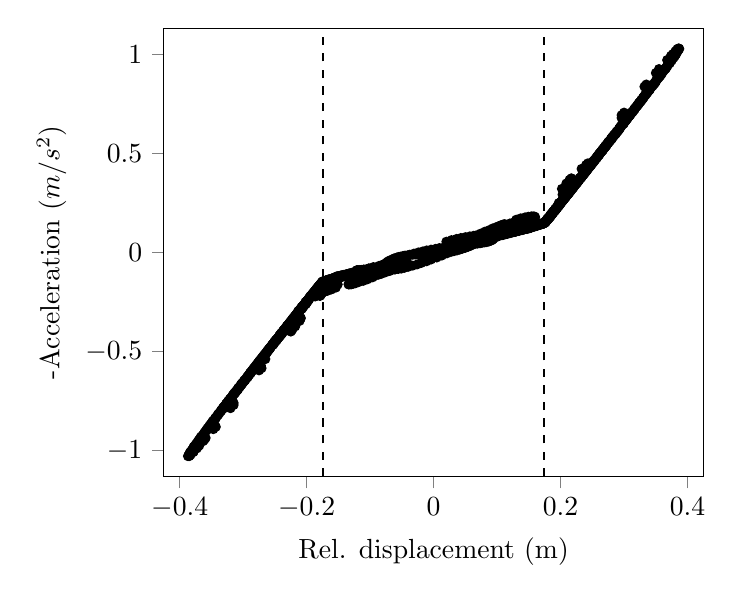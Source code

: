 % This file was created by matplotlib2tikz v0.6.13.
\begin{tikzpicture}

\begin{axis}[
xlabel={Rel. displacement (m)},
ylabel={-Acceleration $(m/s^2)$},
xmin=-0.425, xmax=0.425,
ymin=-1.132, ymax=1.132,
%xtick={-0.5,-0.4,-0.3,-0.2,-0.1,0,0.1,0.2,0.3,0.4,0.5},
xtick={-0.4,-0.2,0,0.2,0.4},
%xticklabels={,−0.4,−0.2,0,0.2,0.4,},
ytick={-1.5,-1,-0.5,0,0.5,1,1.5},
minor xtick={},
minor ytick={},
tick align=outside,
tick pos=left,
x grid style={lightgray!92.026!black},
y grid style={lightgray!92.026!black}
]
\addplot [line width=1.5pt, black, mark=*, mark size=1, mark options={solid}, only marks, forget plot]
table {%
-0.086 -0.068
-0.095 -0.074
-0.102 -0.081
-0.11 -0.087
-0.116 -0.092
-0.122 -0.097
-0.128 -0.102
-0.133 -0.106
-0.137 -0.11
-0.141 -0.113
-0.144 -0.115
-0.146 -0.117
-0.147 -0.119
-0.148 -0.119
-0.148 -0.119
-0.147 -0.119
-0.146 -0.118
-0.143 -0.116
-0.141 -0.114
-0.137 -0.111
-0.133 -0.108
-0.128 -0.104
-0.122 -0.1
-0.116 -0.095
-0.109 -0.09
-0.101 -0.084
-0.094 -0.077
-0.085 -0.071
0.093 0.074
0.102 0.081
0.109 0.087
0.116 0.093
0.123 0.099
0.129 0.104
0.134 0.108
0.139 0.112
0.143 0.116
0.147 0.118
0.149 0.121
0.151 0.122
0.152 0.123
0.152 0.124
0.152 0.124
0.151 0.123
0.149 0.122
0.146 0.12
0.143 0.117
0.138 0.114
0.133 0.11
0.128 0.106
0.122 0.101
0.115 0.095
0.107 0.089
0.1 0.083
-0.102 -0.081
-0.11 -0.088
-0.118 -0.095
-0.125 -0.1
-0.131 -0.106
-0.137 -0.111
-0.142 -0.115
-0.146 -0.119
-0.15 -0.122
-0.153 -0.125
-0.155 -0.127
-0.156 -0.128
-0.157 -0.128
-0.157 -0.128
-0.156 -0.128
-0.154 -0.127
-0.151 -0.125
-0.148 -0.122
-0.144 -0.119
-0.139 -0.115
-0.133 -0.111
-0.127 -0.106
-0.12 -0.1
-0.112 -0.094
-0.104 -0.088
0.112 0.091
0.12 0.097
0.128 0.103
0.134 0.109
0.14 0.114
0.146 0.119
0.15 0.123
0.154 0.126
0.157 0.129
0.159 0.131
0.161 0.133
0.162 0.133
0.161 0.133
0.16 0.133
0.159 0.132
0.156 0.13
0.153 0.127
0.148 0.124
0.143 0.12
0.138 0.115
0.131 0.11
0.124 0.104
0.116 0.098
0.108 0.091
-0.116 -0.094
-0.124 -0.101
-0.132 -0.108
-0.139 -0.114
-0.145 -0.119
-0.15 -0.124
-0.155 -0.128
-0.159 -0.131
-0.162 -0.134
-0.164 -0.136
-0.166 -0.138
-0.167 -0.138
-0.166 -0.139
-0.165 -0.138
-0.163 -0.136
-0.161 -0.134
-0.157 -0.132
-0.152 -0.128
-0.147 -0.124
-0.141 -0.119
-0.135 -0.114
-0.127 -0.108
-0.119 -0.101
0.129 0.106
0.137 0.113
0.144 0.119
0.15 0.125
0.156 0.129
0.161 0.134
0.165 0.137
0.168 0.14
0.17 0.142
0.171 0.143
0.172 0.144
0.171 0.144
0.17 0.143
0.168 0.141
0.165 0.139
0.161 0.136
0.156 0.132
0.15 0.128
0.144 0.123
0.137 0.117
0.129 0.11
-0.136 -0.113
-0.144 -0.12
-0.151 -0.126
-0.157 -0.131
-0.163 -0.136
-0.167 -0.14
-0.171 -0.144
-0.174 -0.146
-0.176 -0.153
-0.177 -0.157
-0.177 -0.157
-0.176 -0.154
-0.174 -0.148
-0.172 -0.145
-0.168 -0.143
-0.163 -0.139
-0.158 -0.135
-0.152 -0.129
-0.145 -0.124
-0.137 -0.117
0.137 0.114
0.146 0.122
0.153 0.128
0.16 0.134
0.166 0.139
0.171 0.144
0.175 0.15
0.178 0.162
0.181 0.171
0.182 0.176
0.182 0.176
0.181 0.173
0.179 0.165
0.176 0.153
0.172 0.146
0.167 0.142
0.161 0.137
0.155 0.132
0.147 0.126
0.139 0.119
-0.142 -0.119
-0.151 -0.127
-0.158 -0.133
-0.165 -0.139
-0.171 -0.144
-0.176 -0.151
-0.18 -0.167
-0.182 -0.178
-0.184 -0.186
-0.185 -0.188
-0.185 -0.187
-0.183 -0.181
-0.18 -0.17
-0.177 -0.156
-0.172 -0.146
-0.166 -0.141
-0.16 -0.135
-0.152 -0.129
-0.144 -0.122
0.149 0.126
0.157 0.132
0.164 0.138
0.17 0.144
0.175 0.15
0.179 0.166
0.183 0.179
0.185 0.188
0.186 0.192
0.186 0.191
0.184 0.186
0.182 0.176
0.178 0.162
0.174 0.147
0.169 0.142
0.162 0.137
0.155 0.13
0.147 0.124
-0.146 -0.123
-0.154 -0.13
-0.161 -0.136
-0.167 -0.142
-0.173 -0.146
-0.177 -0.159
-0.181 -0.173
-0.184 -0.182
-0.185 -0.188
-0.185 -0.188
-0.184 -0.185
-0.182 -0.176
-0.179 -0.164
-0.175 -0.148
-0.17 -0.142
-0.164 -0.137
-0.157 -0.132
-0.149 -0.125
0.141 0.119
0.149 0.126
0.157 0.132
0.163 0.138
0.169 0.143
0.174 0.147
0.178 0.161
0.181 0.172
0.183 0.179
0.184 0.182
0.183 0.181
0.182 0.175
0.18 0.166
0.176 0.152
0.172 0.144
0.166 0.139
0.16 0.134
0.153 0.128
0.145 0.121
-0.143 -0.121
-0.151 -0.127
-0.158 -0.133
-0.164 -0.138
-0.17 -0.143
-0.174 -0.147
-0.178 -0.161
-0.181 -0.171
-0.182 -0.177
-0.183 -0.179
-0.182 -0.176
-0.18 -0.17
-0.178 -0.159
-0.174 -0.146
-0.169 -0.142
-0.164 -0.138
-0.158 -0.132
-0.15 -0.126
-0.143 -0.12
0.145 0.122
0.153 0.129
0.16 0.135
0.166 0.14
0.171 0.144
0.176 0.151
0.179 0.165
0.181 0.174
0.183 0.179
0.183 0.18
0.182 0.177
0.18 0.169
0.177 0.158
0.173 0.146
0.168 0.142
0.163 0.137
0.156 0.132
0.149 0.126
0.14 0.119
-0.149 -0.125
-0.157 -0.132
-0.164 -0.138
-0.17 -0.143
-0.175 -0.148
-0.179 -0.164
-0.182 -0.176
-0.184 -0.184
-0.185 -0.187
-0.184 -0.186
-0.183 -0.181
-0.181 -0.171
-0.177 -0.157
-0.172 -0.146
-0.167 -0.142
-0.161 -0.137
-0.153 -0.131
-0.145 -0.124
0.149 0.125
0.157 0.132
0.164 0.138
0.17 0.144
0.176 0.153
0.18 0.17
0.184 0.183
0.186 0.193
0.187 0.197
0.187 0.197
0.186 0.192
0.183 0.182
0.18 0.168
0.175 0.151
0.17 0.144
0.163 0.139
0.156 0.133
0.148 0.126
-0.152 -0.128
-0.16 -0.135
-0.167 -0.141
-0.173 -0.147
-0.179 -0.165
-0.183 -0.182
-0.187 -0.195
-0.189 -0.203
-0.19 -0.207
-0.189 -0.205
-0.188 -0.199
-0.185 -0.188
-0.181 -0.172
-0.176 -0.153
-0.169 -0.144
-0.163 -0.139
-0.155 -0.132
0.157 0.133
0.165 0.14
0.172 0.146
0.178 0.161
0.183 0.181
0.187 0.196
0.19 0.207
0.191 0.213
0.191 0.213
0.19 0.209
0.188 0.199
0.184 0.185
0.179 0.166
0.173 0.147
0.167 0.142
0.159 0.135
-0.155 -0.132
-0.163 -0.139
-0.171 -0.145
-0.177 -0.159
-0.182 -0.179
-0.187 -0.196
-0.19 -0.208
-0.192 -0.215
-0.192 -0.216
-0.191 -0.213
-0.189 -0.205
-0.186 -0.191
-0.181 -0.173
-0.175 -0.151
-0.169 -0.143
-0.161 -0.137
0.162 0.138
0.169 0.144
0.176 0.154
0.182 0.176
0.186 0.193
0.189 0.206
0.191 0.214
0.192 0.217
0.192 0.214
0.19 0.207
0.187 0.194
0.182 0.177
0.177 0.156
0.17 0.144
0.163 0.138
0.155 0.131
-0.16 -0.136
-0.168 -0.143
-0.174 -0.149
-0.18 -0.171
-0.185 -0.189
-0.189 -0.203
-0.191 -0.212
-0.192 -0.216
-0.192 -0.214
-0.19 -0.208
-0.187 -0.197
-0.183 -0.181
-0.178 -0.16
-0.172 -0.145
-0.164 -0.139
-0.156 -0.132
0.158 0.134
0.166 0.141
0.173 0.147
0.179 0.166
0.184 0.186
0.188 0.2
0.191 0.211
0.192 0.216
0.192 0.215
0.191 0.21
0.188 0.2
0.184 0.185
0.179 0.166
0.173 0.147
0.166 0.141
0.158 0.134
-0.157 -0.133
-0.165 -0.14
-0.172 -0.147
-0.178 -0.164
-0.184 -0.184
-0.188 -0.2
-0.191 -0.211
-0.192 -0.217
-0.192 -0.218
-0.191 -0.214
-0.189 -0.204
-0.185 -0.19
-0.18 -0.171
-0.175 -0.148
-0.168 -0.143
-0.16 -0.136
0.157 0.134
0.166 0.141
0.173 0.147
0.179 0.167
0.185 0.188
0.189 0.204
0.192 0.216
0.193 0.222
0.194 0.223
0.192 0.218
0.19 0.209
0.186 0.194
0.181 0.175
0.175 0.152
0.168 0.144
0.16 0.137
-0.16 -0.136
-0.168 -0.143
-0.175 -0.152
-0.182 -0.177
-0.187 -0.197
-0.191 -0.213
-0.194 -0.223
-0.195 -0.228
-0.195 -0.228
-0.193 -0.222
-0.191 -0.211
-0.186 -0.195
-0.181 -0.175
-0.175 -0.15
-0.167 -0.143
-0.159 -0.136
0.164 0.14
0.172 0.147
0.179 0.168
0.185 0.192
0.19 0.21
0.194 0.224
0.196 0.232
0.197 0.235
0.196 0.232
0.194 0.223
0.19 0.209
0.185 0.191
0.179 0.168
0.172 0.147
0.164 0.14
-0.171 -0.146
-0.178 -0.164
-0.185 -0.189
-0.19 -0.209
-0.194 -0.225
-0.197 -0.235
-0.198 -0.239
-0.197 -0.238
-0.196 -0.231
-0.192 -0.219
-0.188 -0.201
-0.182 -0.179
-0.175 -0.152
-0.167 -0.143
0.17 0.146
0.178 0.162
0.184 0.188
0.19 0.21
0.194 0.226
0.197 0.237
0.198 0.242
0.198 0.242
0.197 0.236
0.194 0.224
0.189 0.207
0.184 0.185
0.177 0.158
0.169 0.144
-0.17 -0.146
-0.178 -0.162
-0.185 -0.189
-0.19 -0.211
-0.195 -0.227
-0.197 -0.239
-0.199 -0.244
-0.199 -0.244
-0.197 -0.238
-0.194 -0.226
-0.19 -0.209
-0.184 -0.187
-0.178 -0.161
-0.17 -0.145
0.17 0.146
0.178 0.164
0.185 0.19
0.191 0.212
0.195 0.229
0.198 0.24
0.199 0.246
0.199 0.245
0.198 0.239
0.195 0.227
0.19 0.21
0.185 0.188
0.178 0.161
0.17 0.145
-0.171 -0.147
-0.179 -0.167
-0.186 -0.194
-0.191 -0.215
-0.196 -0.232
-0.198 -0.243
-0.2 -0.248
-0.2 -0.247
-0.198 -0.24
-0.195 -0.227
-0.19 -0.21
-0.184 -0.187
-0.177 -0.16
-0.169 -0.145
0.173 0.148
0.181 0.174
0.187 0.199
0.193 0.22
0.197 0.236
0.199 0.246
0.2 0.25
0.2 0.248
0.198 0.24
0.195 0.227
0.19 0.208
0.184 0.184
0.176 0.156
-0.176 -0.155
-0.183 -0.184
-0.19 -0.209
-0.195 -0.228
-0.198 -0.243
-0.201 -0.251
-0.201 -0.254
-0.2 -0.25
-0.198 -0.24
-0.194 -0.225
-0.189 -0.204
-0.182 -0.179
-0.174 -0.149
0.18 0.171
0.187 0.198
0.193 0.221
0.197 0.239
0.201 0.251
0.202 0.257
0.202 0.257
0.2 0.25
0.197 0.238
0.193 0.22
0.187 0.197
0.18 0.169
-0.177 -0.161
-0.185 -0.191
-0.192 -0.217
-0.197 -0.237
-0.2 -0.251
-0.203 -0.26
-0.203 -0.262
-0.202 -0.258
-0.2 -0.247
-0.196 -0.231
-0.19 -0.21
-0.183 -0.183
-0.175 -0.153
0.176 0.156
0.184 0.188
0.191 0.215
0.197 0.236
0.201 0.252
0.203 0.262
0.204 0.266
0.204 0.263
0.201 0.254
0.198 0.239
0.192 0.218
0.186 0.192
0.178 0.162
-0.184 -0.188
-0.191 -0.216
-0.197 -0.238
-0.201 -0.255
-0.204 -0.265
-0.205 -0.269
-0.205 -0.267
-0.202 -0.258
-0.199 -0.244
-0.193 -0.223
-0.187 -0.197
-0.179 -0.167
0.185 0.192
0.192 0.219
0.198 0.242
0.202 0.258
0.205 0.269
0.206 0.272
0.205 0.27
0.203 0.261
0.199 0.245
0.194 0.224
0.187 0.198
0.179 0.167
-0.187 -0.198
-0.194 -0.225
-0.199 -0.247
-0.203 -0.263
-0.206 -0.272
-0.207 -0.275
-0.206 -0.271
-0.203 -0.261
-0.199 -0.245
-0.193 -0.222
-0.186 -0.195
0.181 0.176
0.189 0.207
0.196 0.233
0.201 0.254
0.205 0.268
0.207 0.276
0.207 0.277
0.206 0.272
0.203 0.26
0.198 0.242
0.192 0.218
0.185 0.189
-0.184 -0.189
-0.192 -0.219
-0.198 -0.243
-0.203 -0.262
-0.206 -0.274
-0.208 -0.279
-0.207 -0.278
-0.205 -0.271
-0.202 -0.256
-0.197 -0.236
-0.19 -0.21
-0.182 -0.179
0.188 0.205
0.195 0.232
0.201 0.255
0.205 0.27
0.208 0.28
0.208 0.282
0.207 0.278
0.205 0.268
0.2 0.251
0.194 0.227
0.187 0.199
-0.185 -0.193
-0.193 -0.223
-0.199 -0.248
-0.204 -0.267
-0.208 -0.28
-0.209 -0.285
-0.209 -0.284
-0.207 -0.276
-0.203 -0.262
-0.198 -0.241
-0.191 -0.215
0.191 0.217
0.198 0.244
0.204 0.265
0.208 0.28
0.21 0.288
0.21 0.289
0.209 0.283
0.205 0.27
0.2 0.251
0.194 0.226
0.186 0.196
-0.191 -0.214
-0.198 -0.242
-0.204 -0.265
-0.208 -0.281
-0.21 -0.29
-0.211 -0.292
-0.21 -0.288
-0.207 -0.276
-0.202 -0.258
-0.196 -0.234
-0.188 -0.204
0.191 0.214
0.198 0.243
0.204 0.267
0.208 0.283
0.211 0.293
0.212 0.296
0.211 0.292
0.208 0.28
0.203 0.263
0.197 0.238
0.189 0.209
-0.192 -0.219
-0.199 -0.248
-0.205 -0.271
-0.209 -0.287
-0.212 -0.297
-0.213 -0.299
-0.211 -0.294
-0.208 -0.283
-0.204 -0.264
-0.197 -0.239
-0.189 -0.209
0.194 0.227
0.201 0.255
0.207 0.277
0.211 0.293
0.213 0.301
0.213 0.302
0.212 0.296
0.208 0.283
0.203 0.263
0.197 0.236
-0.197 -0.238
-0.204 -0.265
-0.209 -0.285
-0.212 -0.299
-0.214 -0.305
-0.214 -0.304
-0.212 -0.295
-0.208 -0.28
-0.202 -0.258
-0.195 -0.23
0.192 0.221
0.2 0.252
0.206 0.276
0.211 0.294
0.214 0.305
0.215 0.308
0.214 0.304
0.211 0.293
0.206 0.275
0.2 0.25
0.192 0.219
-0.197 -0.239
-0.204 -0.267
-0.21 -0.288
-0.213 -0.303
-0.215 -0.31
-0.215 -0.31
-0.213 -0.302
-0.21 -0.287
-0.204 -0.266
-0.197 -0.238
0.194 0.228
0.202 0.258
0.208 0.283
0.213 0.3
0.215 0.311
0.216 0.314
0.215 0.309
0.212 0.297
0.207 0.278
0.201 0.252
-0.2 -0.252
-0.207 -0.278
-0.212 -0.298
-0.215 -0.311
-0.217 -0.316
-0.216 -0.314
-0.214 -0.304
-0.209 -0.287
-0.203 -0.263
-0.196 -0.233
0.199 0.248
0.206 0.276
0.212 0.298
0.216 0.312
0.217 0.319
0.217 0.318
0.215 0.31
0.211 0.294
0.205 0.271
0.198 0.242
-0.199 -0.247
-0.206 -0.277
-0.212 -0.299
-0.216 -0.314
-0.218 -0.322
-0.218 -0.322
-0.216 -0.314
-0.212 -0.299
-0.207 -0.276
-0.199 -0.247
0.2 0.25
0.207 0.28
0.213 0.302
0.217 0.318
0.219 0.325
0.219 0.325
0.217 0.317
0.213 0.301
0.207 0.279
0.2 0.249
-0.201 -0.257
-0.209 -0.286
-0.214 -0.308
-0.218 -0.322
-0.22 -0.329
-0.22 -0.328
-0.217 -0.319
-0.213 -0.302
-0.207 -0.278
-0.199 -0.248
0.204 0.267
0.211 0.294
0.216 0.315
0.219 0.328
0.221 0.332
0.22 0.329
0.217 0.318
0.213 0.3
0.206 0.274
-0.207 -0.279
-0.214 -0.305
-0.218 -0.323
-0.221 -0.333
-0.222 -0.335
-0.22 -0.33
-0.217 -0.316
-0.211 -0.295
-0.204 -0.266
0.203 0.264
0.211 0.294
0.217 0.316
0.22 0.331
0.222 0.338
0.222 0.337
0.22 0.327
0.215 0.31
0.209 0.286
-0.208 -0.283
-0.215 -0.31
-0.22 -0.328
-0.222 -0.339
-0.223 -0.341
-0.222 -0.336
-0.218 -0.322
-0.213 -0.301
-0.205 -0.272
0.206 0.274
0.213 0.303
0.219 0.325
0.222 0.339
0.224 0.344
0.223 0.342
0.22 0.331
0.216 0.312
0.209 0.286
-0.212 -0.299
-0.218 -0.322
-0.222 -0.339
-0.224 -0.347
-0.224 -0.346
-0.222 -0.337
-0.218 -0.321
-0.212 -0.296
0.211 0.296
0.218 0.321
0.222 0.339
0.225 0.349
0.225 0.35
0.223 0.343
0.219 0.327
0.214 0.304
-0.211 -0.296
-0.218 -0.322
-0.223 -0.341
-0.225 -0.351
-0.226 -0.353
-0.224 -0.347
-0.221 -0.332
-0.215 -0.309
-0.207 -0.279
0.212 0.299
0.219 0.325
0.223 0.344
0.226 0.354
0.227 0.356
0.225 0.349
0.221 0.334
0.215 0.311
-0.213 -0.305
-0.22 -0.331
-0.225 -0.349
-0.227 -0.358
-0.227 -0.359
-0.225 -0.351
-0.221 -0.335
-0.215 -0.311
0.215 0.313
0.222 0.338
0.226 0.354
0.228 0.362
0.228 0.361
0.226 0.352
0.221 0.334
0.214 0.308
-0.218 -0.324
-0.224 -0.347
-0.228 -0.361
-0.229 -0.366
-0.228 -0.362
-0.225 -0.35
-0.22 -0.33
-0.213 -0.301
0.214 0.31
0.221 0.337
0.226 0.356
0.229 0.367
0.23 0.369
0.228 0.362
0.224 0.346
0.218 0.322
-0.219 -0.327
-0.225 -0.35
-0.229 -0.366
-0.231 -0.372
-0.23 -0.369
-0.227 -0.358
-0.222 -0.338
-0.215 -0.31
0.216 0.317
0.223 0.344
0.228 0.363
0.231 0.373
0.231 0.375
0.229 0.367
0.225 0.35
0.219 0.325
-0.222 -0.339
-0.228 -0.361
-0.231 -0.374
-0.232 -0.378
-0.231 -0.374
-0.227 -0.36
-0.222 -0.337
0.221 0.335
0.227 0.359
0.231 0.375
0.233 0.381
0.232 0.379
0.229 0.367
0.224 0.346
0.217 0.318
-0.22 -0.333
-0.227 -0.359
-0.231 -0.376
-0.233 -0.384
-0.233 -0.383
-0.231 -0.372
-0.226 -0.353
-0.219 -0.325
0.22 0.334
0.227 0.36
0.232 0.378
0.234 0.387
0.234 0.386
0.232 0.376
0.227 0.357
0.22 0.33
-0.221 -0.337
-0.228 -0.364
-0.233 -0.381
-0.235 -0.39
-0.235 -0.389
-0.232 -0.379
-0.227 -0.36
-0.22 -0.332
0.223 0.343
0.229 0.369
0.234 0.386
0.236 0.393
0.235 0.392
0.233 0.38
0.227 0.36
0.22 0.331
-0.225 -0.351
-0.231 -0.376
-0.235 -0.391
-0.237 -0.397
-0.236 -0.393
-0.233 -0.38
-0.227 -0.358
0.228 0.362
0.233 0.384
0.237 0.397
0.237 0.4
0.236 0.393
0.232 0.378
0.226 0.353
-0.224 -0.346
-0.231 -0.374
-0.236 -0.393
-0.238 -0.402
-0.238 -0.402
-0.235 -0.392
-0.231 -0.372
-0.223 -0.344
0.228 0.363
0.234 0.387
0.238 0.402
0.239 0.406
0.238 0.402
0.234 0.387
0.228 0.363
-0.225 -0.352
-0.232 -0.38
-0.237 -0.399
-0.24 -0.409
-0.24 -0.408
-0.237 -0.398
-0.232 -0.378
-0.225 -0.35
0.23 0.373
0.236 0.396
0.24 0.409
0.241 0.413
0.239 0.406
0.235 0.39
0.228 0.364
-0.229 -0.367
-0.235 -0.393
-0.24 -0.409
-0.241 -0.416
-0.241 -0.412
-0.237 -0.399
-0.231 -0.376
0.228 0.363
0.235 0.391
0.24 0.41
0.242 0.419
0.242 0.417
0.239 0.405
0.233 0.384
-0.235 -0.391
-0.24 -0.411
-0.243 -0.421
-0.243 -0.421
-0.24 -0.411
-0.235 -0.39
-0.228 -0.361
0.235 0.393
0.241 0.413
0.243 0.424
0.243 0.424
0.241 0.414
0.236 0.395
0.229 0.365
-0.236 -0.397
-0.241 -0.417
-0.244 -0.427
-0.244 -0.427
-0.242 -0.417
-0.237 -0.397
0.238 0.402
0.243 0.422
0.245 0.431
0.245 0.43
0.242 0.419
0.237 0.397
-0.232 -0.382
-0.239 -0.41
-0.244 -0.427
-0.246 -0.435
-0.245 -0.432
-0.242 -0.418
-0.236 -0.395
0.235 0.393
0.242 0.419
0.246 0.434
0.247 0.438
0.245 0.432
0.241 0.416
0.235 0.39
-0.238 -0.406
-0.244 -0.428
-0.247 -0.44
-0.248 -0.441
-0.245 -0.431
-0.24 -0.411
0.235 0.392
0.242 0.42
0.247 0.438
0.248 0.445
0.248 0.441
0.244 0.427
0.238 0.402
-0.239 -0.41
-0.245 -0.433
-0.249 -0.446
-0.249 -0.447
-0.247 -0.438
-0.242 -0.419
0.237 0.4
0.244 0.428
0.248 0.445
0.25 0.451
0.249 0.447
0.245 0.432
0.239 0.406
-0.243 -0.422
-0.248 -0.443
-0.251 -0.454
-0.251 -0.453
-0.248 -0.441
-0.242 -0.419
0.241 0.418
0.248 0.442
0.251 0.455
0.252 0.457
0.249 0.449
0.245 0.429
-0.241 -0.415
-0.247 -0.441
-0.251 -0.457
-0.253 -0.461
-0.251 -0.454
-0.246 -0.437
-0.239 -0.409
0.24 0.414
0.247 0.442
0.252 0.459
0.253 0.464
0.252 0.459
0.248 0.443
0.241 0.415
-0.241 -0.416
-0.248 -0.444
-0.252 -0.461
-0.254 -0.468
-0.253 -0.463
-0.249 -0.447
-0.242 -0.42
0.242 0.42
0.249 0.448
0.253 0.465
0.255 0.471
0.254 0.466
0.25 0.449
0.243 0.422
-0.243 -0.426
-0.25 -0.453
-0.254 -0.469
-0.256 -0.474
-0.254 -0.468
-0.25 -0.45
-0.242 -0.422
0.245 0.434
0.252 0.46
0.256 0.474
0.257 0.477
0.254 0.469
0.249 0.449
-0.248 -0.445
-0.254 -0.468
-0.257 -0.48
-0.257 -0.48
-0.254 -0.468
-0.249 -0.446
0.251 0.456
0.256 0.476
0.258 0.484
0.257 0.481
0.254 0.465
0.247 0.439
-0.247 -0.442
-0.254 -0.469
-0.258 -0.484
-0.259 -0.488
-0.257 -0.479
-0.252 -0.46
0.251 0.459
0.257 0.48
0.26 0.49
0.259 0.489
0.256 0.475
0.25 0.45
-0.249 -0.448
-0.256 -0.475
-0.26 -0.491
-0.261 -0.494
-0.259 -0.486
-0.254 -0.466
0.254 0.469
0.259 0.489
0.261 0.498
0.261 0.494
0.257 0.479
0.25 0.452
-0.252 -0.462
-0.259 -0.487
-0.262 -0.5
-0.262 -0.5
-0.259 -0.489
-0.253 -0.465
0.251 0.457
0.258 0.485
0.262 0.501
0.263 0.505
0.261 0.496
0.256 0.476
-0.258 -0.484
-0.262 -0.502
-0.264 -0.508
-0.263 -0.502
-0.258 -0.484
0.258 0.484
0.263 0.504
0.265 0.512
0.264 0.507
0.26 0.49
-0.258 -0.486
-0.263 -0.506
-0.266 -0.515
-0.265 -0.511
-0.261 -0.495
-0.254 -0.467
0.259 0.489
0.264 0.51
0.267 0.518
0.266 0.514
0.261 0.498
-0.26 -0.494
-0.265 -0.514
-0.267 -0.522
-0.266 -0.517
-0.262 -0.499
0.262 0.501
0.267 0.52
0.268 0.526
0.267 0.519
0.262 0.499
-0.264 -0.51
-0.268 -0.525
-0.269 -0.529
-0.267 -0.519
-0.261 -0.497
0.26 0.494
0.266 0.519
0.27 0.531
0.27 0.531
0.266 0.518
0.26 0.492
-0.263 -0.507
-0.269 -0.528
-0.271 -0.536
-0.27 -0.531
-0.265 -0.514
0.267 0.52
0.271 0.536
0.272 0.539
0.269 0.529
0.263 0.506
-0.264 -0.51
-0.27 -0.533
-0.273 -0.543
-0.272 -0.54
-0.268 -0.523
0.268 0.527
0.273 0.543
0.273 0.546
0.271 0.536
0.265 0.513
-0.267 -0.52
-0.272 -0.542
-0.274 -0.55
-0.273 -0.545
-0.269 -0.527
0.265 0.513
0.271 0.539
0.275 0.552
0.275 0.552
0.271 0.538
0.265 0.512
-0.271 -0.537
-0.275 -0.554
-0.276 -0.557
-0.274 -0.547
-0.268 -0.524
0.27 0.535
0.275 0.555
0.277 0.561
0.275 0.554
0.27 0.533
-0.27 -0.534
-0.276 -0.556
-0.278 -0.565
-0.277 -0.56
-0.272 -0.541
0.27 0.535
0.276 0.558
0.279 0.568
0.278 0.564
0.273 0.547
-0.271 -0.537
-0.277 -0.561
-0.28 -0.572
-0.279 -0.568
-0.275 -0.551
0.272 0.542
0.278 0.565
0.281 0.575
0.28 0.572
0.275 0.554
-0.273 -0.548
-0.279 -0.57
-0.281 -0.579
-0.28 -0.574
-0.275 -0.555
0.275 0.556
0.281 0.576
0.282 0.583
0.281 0.576
0.275 0.555
-0.278 -0.565
-0.282 -0.583
-0.283 -0.586
-0.281 -0.576
-0.275 -0.552
0.28 0.574
0.284 0.589
0.284 0.589
0.28 0.575
-0.276 -0.56
-0.283 -0.584
-0.285 -0.594
-0.284 -0.589
-0.279 -0.571
0.28 0.575
0.285 0.594
0.286 0.598
0.283 0.588
0.277 0.563
-0.277 -0.562
-0.284 -0.589
-0.287 -0.601
-0.286 -0.599
-0.282 -0.582
0.281 0.581
0.287 0.6
0.288 0.605
0.286 0.596
0.279 0.572
-0.279 -0.571
-0.286 -0.597
-0.289 -0.609
-0.288 -0.606
-0.283 -0.588
0.284 0.593
0.289 0.61
0.29 0.612
0.287 0.6
0.28 0.573
-0.283 -0.588
-0.289 -0.61
-0.291 -0.617
-0.289 -0.609
-0.283 -0.587
0.282 0.583
0.289 0.609
0.292 0.62
0.291 0.617
0.286 0.598
-0.288 -0.609
-0.292 -0.623
-0.292 -0.623
-0.288 -0.607
0.288 0.609
0.293 0.626
0.293 0.628
0.29 0.614
-0.289 -0.61
-0.293 -0.629
-0.294 -0.632
-0.291 -0.62
-0.285 -0.593
0.289 0.612
0.294 0.632
0.295 0.636
0.293 0.625
0.286 0.598
-0.29 -0.617
-0.295 -0.636
-0.296 -0.64
-0.293 -0.628
-0.287 -0.602
0.292 0.622
0.296 0.641
0.297 0.644
0.294 0.631
-0.293 -0.629
-0.298 -0.646
-0.298 -0.647
-0.294 -0.632
0.295 0.637
0.299 0.651
0.299 0.649
0.294 0.632
-0.297 -0.645
-0.3 -0.656
-0.299 -0.651
-0.294 -0.63
0.294 0.632
0.3 0.654
0.301 0.66
0.299 0.65
0.292 0.625
-0.297 -0.645
-0.302 -0.662
-0.302 -0.663
-0.298 -0.648
0.3 0.657
0.303 0.668
0.302 0.663
0.296 0.641
-0.298 -0.648
-0.303 -0.668
-0.304 -0.672
-0.301 -0.659
0.302 0.664
0.305 0.676
0.304 0.672
0.299 0.651
-0.3 -0.657
-0.305 -0.677
-0.306 -0.68
-0.303 -0.666
0.305 0.675
0.307 0.685
0.305 0.678
0.3 0.655
-0.304 -0.671
-0.308 -0.687
-0.308 -0.686
-0.303 -0.669
0.303 0.667
0.308 0.688
0.309 0.692
0.306 0.68
-0.302 -0.664
-0.308 -0.689
-0.31 -0.697
-0.308 -0.689
-0.302 -0.663
0.308 0.689
0.311 0.701
0.31 0.696
0.304 0.674
-0.308 -0.69
-0.312 -0.705
-0.311 -0.702
-0.306 -0.682
0.309 0.692
0.313 0.708
0.313 0.707
0.308 0.689
-0.309 -0.695
-0.314 -0.712
-0.314 -0.712
-0.309 -0.694
0.31 0.699
0.315 0.716
0.315 0.716
0.31 0.698
-0.312 -0.704
-0.316 -0.721
-0.316 -0.72
-0.311 -0.701
0.313 0.711
0.317 0.726
0.316 0.723
0.311 0.703
-0.315 -0.718
-0.318 -0.731
-0.317 -0.725
-0.311 -0.702
0.317 0.727
0.319 0.735
0.317 0.726
-0.313 -0.712
-0.319 -0.735
-0.32 -0.739
-0.317 -0.726
0.317 0.725
0.321 0.742
0.321 0.741
0.316 0.723
-0.32 -0.737
-0.323 -0.748
-0.321 -0.741
-0.315 -0.716
0.317 0.725
0.322 0.748
0.323 0.752
0.32 0.738
-0.321 -0.742
-0.324 -0.756
-0.324 -0.753
-0.318 -0.731
0.318 0.731
0.324 0.756
0.326 0.761
0.323 0.749
-0.323 -0.751
-0.327 -0.765
-0.326 -0.761
-0.32 -0.739
0.321 0.743
0.327 0.766
0.328 0.77
0.324 0.755
-0.326 -0.764
-0.329 -0.775
-0.327 -0.767
0.325 0.76
0.33 0.778
0.329 0.776
0.324 0.756
-0.324 -0.756
-0.33 -0.779
-0.331 -0.783
-0.327 -0.768
0.33 0.78
0.332 0.789
0.33 0.778
-0.33 -0.78
-0.333 -0.793
-0.332 -0.786
0.33 0.781
0.334 0.797
0.333 0.793
0.327 0.77
-0.331 -0.783
-0.335 -0.801
-0.335 -0.799
-0.329 -0.778
0.331 0.786
0.336 0.805
0.336 0.804
0.331 0.784
-0.332 -0.79
-0.337 -0.809
-0.337 -0.809
-0.332 -0.789
0.333 0.795
0.338 0.814
0.338 0.813
0.333 0.793
-0.335 -0.801
-0.34 -0.819
-0.339 -0.817
-0.334 -0.795
0.337 0.809
0.341 0.825
0.34 0.82
0.334 0.796
-0.339 -0.817
-0.342 -0.83
-0.34 -0.822
0.341 0.826
0.343 0.835
0.34 0.823
-0.343 -0.835
-0.344 -0.839
-0.34 -0.822
0.34 0.824
0.345 0.843
0.345 0.841
0.339 0.818
-0.344 -0.837
-0.347 -0.849
-0.344 -0.84
0.346 0.849
0.348 0.853
0.343 0.836
-0.344 -0.841
-0.349 -0.858
-0.348 -0.853
0.348 0.856
0.35 0.863
0.347 0.849
-0.346 -0.849
-0.351 -0.867
-0.35 -0.864
-0.344 -0.839
0.35 0.866
0.352 0.873
0.349 0.858
-0.349 -0.861
-0.353 -0.877
-0.352 -0.872
0.353 0.878
0.354 0.881
0.35 0.862
-0.353 -0.877
-0.356 -0.887
-0.353 -0.876
0.352 0.875
0.357 0.891
0.355 0.887
-0.351 -0.871
-0.357 -0.894
-0.357 -0.895
-0.352 -0.874
0.357 0.895
0.359 0.901
0.355 0.885
-0.358 -0.897
-0.36 -0.907
-0.357 -0.895
0.358 0.898
0.361 0.912
0.359 0.903
-0.358 -0.9
-0.362 -0.916
-0.361 -0.91
0.359 0.903
0.363 0.921
0.362 0.916
-0.36 -0.907
-0.364 -0.925
-0.363 -0.921
0.361 0.912
0.366 0.93
0.365 0.926
-0.362 -0.917
-0.367 -0.935
-0.366 -0.93
0.364 0.924
0.368 0.94
0.366 0.933
-0.366 -0.932
-0.369 -0.945
-0.367 -0.936
0.368 0.94
0.37 0.95
0.367 0.937
-0.37 -0.949
-0.371 -0.954
-0.367 -0.936
0.372 0.957
0.372 0.957
-0.369 -0.946
-0.373 -0.964
-0.372 -0.958
0.372 0.958
0.375 0.969
0.371 0.956
-0.374 -0.969
-0.375 -0.972
-0.37 -0.951
0.372 0.959
0.376 0.977
0.375 0.972
-0.375 -0.974
-0.378 -0.982
-0.374 -0.967
0.378 0.985
0.378 0.983
-0.377 -0.98
-0.379 -0.991
-0.376 -0.979
0.38 0.993
0.38 0.992
-0.378 -0.988
-0.381 -1.0
-0.378 -0.986
0.382 1.002
0.381 0.999
-0.381 -0.999
-0.383 -1.007
-0.379 -0.99
0.379 0.993
0.383 1.011
0.382 1.003
-0.383 -1.011
-0.384 -1.012
0.382 1.008
0.385 1.018
0.381 1.002
-0.381 -1.003
-0.385 -1.02
-0.384 -1.013
0.385 1.021
0.385 1.02
-0.385 -1.019
-0.386 -1.025
-0.381 -1.006
0.383 1.016
0.387 1.028
0.383 1.014
-0.382 -1.012
-0.387 -1.029
-0.385 -1.021
0.386 1.029
0.386 1.026
-0.385 -1.027
-0.386 -1.028
0.384 1.023
0.386 1.03
0.381 1.01
-0.383 -1.019
-0.385 -1.029
-0.382 -1.014
0.381 1.012
0.384 1.027
0.382 1.016
-0.378 -1.004
-0.383 -1.023
-0.382 -1.016
0.381 1.016
0.381 1.014
-0.378 -1.007
-0.379 -1.009
-0.374 -0.987
0.374 0.993
0.377 1.002
0.373 0.985
-0.369 -0.975
-0.373 -0.99
-0.371 -0.98
0.368 0.972
0.368 0.97
-0.361 -0.946
-0.363 -0.953
-0.359 -0.937
0.35 0.906
0.355 0.926
0.355 0.922
-0.343 -0.881
-0.347 -0.893
-0.345 -0.883
0.332 0.837
0.335 0.848
0.333 0.837
-0.315 -0.771
-0.32 -0.787
-0.32 -0.783
-0.315 -0.76
0.296 0.693
0.3 0.706
0.3 0.702
0.296 0.679
-0.271 -0.585
-0.275 -0.596
-0.275 -0.592
-0.272 -0.572
-0.265 -0.539
0.233 0.422
0.24 0.441
0.243 0.45
0.244 0.447
0.242 0.434
0.237 0.41
0.23 0.376
-0.201 -0.261
-0.207 -0.284
-0.212 -0.301
-0.215 -0.31
-0.216 -0.312
-0.215 -0.307
-0.213 -0.295
-0.208 -0.276
-0.202 -0.251
-0.194 -0.22
0.197 0.249
0.205 0.281
0.211 0.306
0.214 0.324
0.216 0.333
0.216 0.335
0.214 0.329
0.21 0.314
0.203 0.292
-0.209 -0.332
-0.217 -0.363
-0.222 -0.385
-0.225 -0.398
-0.225 -0.4
-0.223 -0.392
-0.218 -0.374
-0.211 -0.346
0.202 0.321
0.209 0.348
0.214 0.366
0.217 0.374
0.217 0.373
0.215 0.362
0.211 0.342
0.205 0.313
-0.161 -0.186
-0.168 -0.189
-0.174 -0.191
-0.179 -0.207
-0.183 -0.217
-0.186 -0.222
-0.187 -0.222
-0.186 -0.215
-0.184 -0.204
-0.182 -0.188
-0.177 -0.168
-0.172 -0.15
-0.166 -0.141
-0.159 -0.131
-0.152 -0.12
0.111 0.093
0.119 0.098
0.127 0.104
0.134 0.109
0.14 0.114
0.145 0.119
0.15 0.123
0.154 0.127
0.158 0.131
0.16 0.135
0.162 0.138
0.162 0.14
0.162 0.142
0.161 0.144
0.159 0.145
0.157 0.145
0.153 0.144
0.148 0.143
0.143 0.141
0.137 0.138
0.129 0.134
0.121 0.129
-0.151 -0.162
-0.159 -0.172
-0.165 -0.182
-0.17 -0.189
-0.175 -0.196
-0.177 -0.209
-0.179 -0.218
-0.179 -0.22
-0.178 -0.216
-0.176 -0.207
-0.172 -0.199
-0.167 -0.194
-0.161 -0.187
-0.154 -0.178
0.13 0.165
0.137 0.172
0.144 0.177
0.149 0.18
0.154 0.182
0.157 0.182
0.159 0.181
0.16 0.178
0.159 0.174
0.158 0.169
0.156 0.162
0.152 0.155
0.148 0.146
0.143 0.137
0.137 0.126
0.13 0.115
0.123 0.104
0.114 0.092
-0.054 -0.07
-0.062 -0.075
-0.069 -0.078
-0.077 -0.081
-0.083 -0.084
-0.09 -0.086
-0.095 -0.088
-0.1 -0.089
-0.105 -0.09
-0.109 -0.091
-0.112 -0.091
-0.115 -0.092
-0.118 -0.092
-0.119 -0.092
-0.121 -0.092
-0.121 -0.091
-0.121 -0.091
-0.121 -0.091
-0.12 -0.09
-0.118 -0.09
-0.116 -0.089
-0.113 -0.088
-0.11 -0.087
-0.106 -0.086
-0.102 -0.085
-0.097 -0.083
-0.092 -0.081
-0.086 -0.078
-0.079 -0.075
-0.073 -0.072
-0.065 -0.068
-0.058 -0.064
-0.05 -0.059
-0.041 -0.054
0.081 0.064
0.09 0.075
0.098 0.086
0.105 0.096
0.112 0.106
0.118 0.116
0.124 0.124
0.129 0.132
0.132 0.14
0.135 0.146
0.138 0.151
0.139 0.155
0.139 0.158
0.138 0.159
0.137 0.159
0.134 0.158
0.13 0.155
0.126 0.151
0.12 0.146
0.114 0.139
0.106 0.131
0.098 0.122
-0.096 -0.126
-0.104 -0.136
-0.111 -0.144
-0.118 -0.15
-0.123 -0.156
-0.127 -0.159
-0.13 -0.162
-0.133 -0.162
-0.134 -0.162
-0.134 -0.16
-0.133 -0.156
-0.132 -0.151
-0.129 -0.145
-0.126 -0.138
-0.121 -0.13
-0.116 -0.121
-0.11 -0.111
-0.104 -0.1
-0.097 -0.088
-0.089 -0.077
-0.081 -0.065
0.02 0.054
0.028 0.062
0.036 0.068
0.043 0.073
0.05 0.077
0.057 0.081
0.063 0.084
0.068 0.086
0.073 0.087
0.078 0.087
0.082 0.087
0.085 0.086
0.088 0.085
0.09 0.083
0.092 0.081
0.094 0.079
0.094 0.076
0.095 0.074
0.095 0.071
0.094 0.068
0.093 0.065
0.092 0.062
0.09 0.059
0.088 0.057
0.086 0.054
0.083 0.052
0.08 0.05
0.076 0.048
0.073 0.046
0.069 0.044
0.064 0.042
0.06 0.041
0.055 0.039
0.05 0.038
0.045 0.036
0.039 0.034
0.034 0.032
0.028 0.03
0.022 0.028
0.016 0.025
0.009 0.022
0.003 0.018
-0.004 0.014
-0.011 0.01
-0.017 0.005
-0.024 -0.0
-0.031 -0.006
-0.038 -0.012
-0.045 -0.019
-0.051 -0.026
-0.057 -0.033
-0.064 -0.04
-0.07 -0.048
-0.075 -0.055
-0.081 -0.063
-0.086 -0.071
-0.09 -0.078
-0.094 -0.085
-0.098 -0.092
-0.101 -0.098
-0.103 -0.104
-0.105 -0.109
-0.106 -0.113
-0.106 -0.117
-0.105 -0.119
-0.104 -0.121
-0.102 -0.122
-0.1 -0.121
-0.096 -0.119
-0.092 -0.117
-0.087 -0.113
-0.082 -0.108
-0.076 -0.101
-0.069 -0.094
-0.061 -0.086
-0.053 -0.077
-0.045 -0.066
0.058 0.072
0.066 0.084
0.074 0.095
0.081 0.105
0.088 0.113
0.093 0.121
0.099 0.128
0.103 0.133
0.106 0.137
0.109 0.14
0.111 0.142
0.112 0.142
0.112 0.14
0.111 0.138
0.109 0.134
0.106 0.128
0.103 0.122
0.099 0.115
0.094 0.106
0.089 0.097
0.083 0.087
0.076 0.076
0.069 0.065
0.062 0.054
0.054 0.042
0.046 0.03
0.038 0.018
0.029 0.007
0.021 -0.005
0.013 -0.016
0.005 -0.026
-0.004 -0.036
-0.011 -0.045
-0.019 -0.053
-0.026 -0.061
-0.033 -0.067
-0.04 -0.073
-0.046 -0.078
-0.051 -0.082
-0.056 -0.084
-0.061 -0.086
-0.065 -0.087
-0.068 -0.087
-0.071 -0.087
-0.074 -0.085
-0.075 -0.083
-0.077 -0.08
-0.078 -0.077
-0.078 -0.073
-0.078 -0.069
-0.077 -0.065
-0.077 -0.06
-0.075 -0.055
-0.074 -0.051
-0.072 -0.046
-0.07 -0.042
-0.067 -0.038
-0.064 -0.034
-0.062 -0.03
-0.058 -0.026
-0.055 -0.023
-0.052 -0.021
-0.048 -0.018
-0.045 -0.016
-0.041 -0.015
-0.037 -0.013
-0.033 -0.012
-0.029 -0.011
-0.025 -0.011
-0.021 -0.01
-0.017 -0.01
-0.013 -0.009
-0.008 -0.009
-0.004 -0.008
0.0 -0.007
0.005 -0.006
0.009 -0.005
0.014 -0.004
0.018 -0.002
0.023 0.001
0.028 0.003
0.032 0.006
0.037 0.01
0.041 0.014
0.045 0.018
0.05 0.023
0.054 0.028
0.058 0.033
0.061 0.039
0.065 0.044
0.068 0.05
0.071 0.056
0.073 0.061
0.076 0.067
};

\addplot [line width=0.5pt, black, dashed, forget plot]
table {%
-0.174 -1.132
-0.174 1.132
};
\addplot [line width=0.5pt, black, dashed, forget plot]
table {%
0.174 -1.132
0.174 1.132
};

\end{axis}

\end{tikzpicture}
